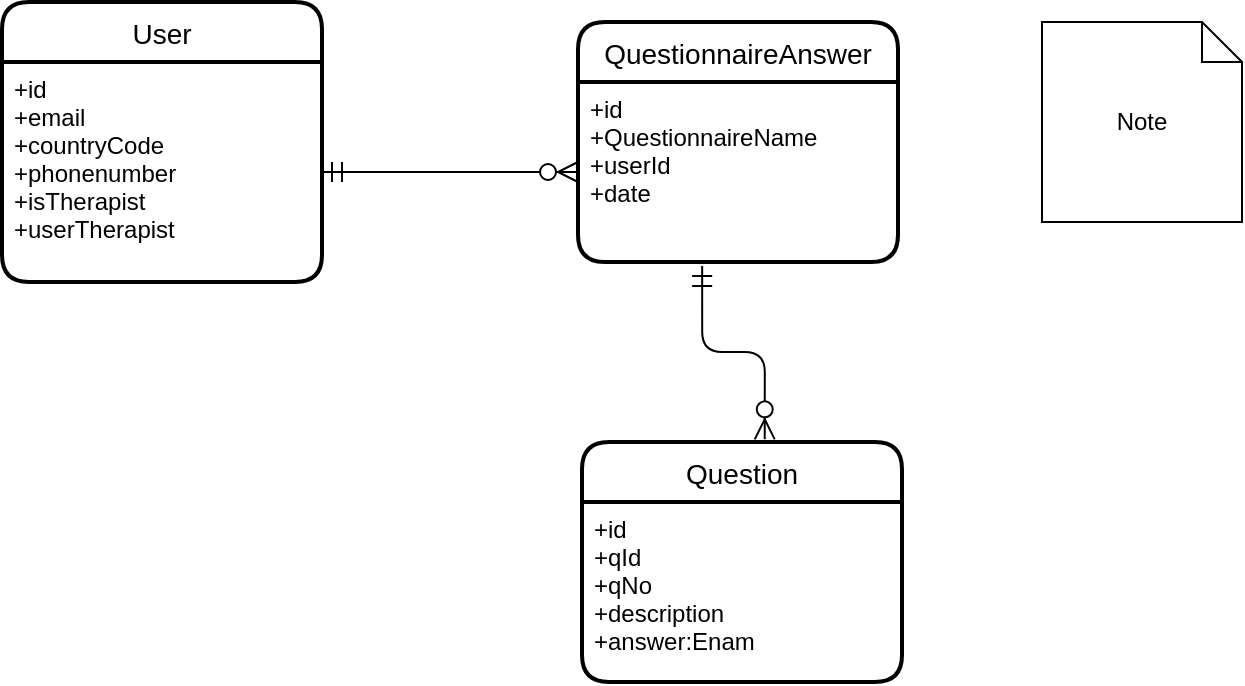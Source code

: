<mxfile version="12.9.9" type="device"><diagram id="C5RBs43oDa-KdzZeNtuy" name="Page-1"><mxGraphModel dx="782" dy="497" grid="1" gridSize="10" guides="1" tooltips="1" connect="1" arrows="1" fold="1" page="1" pageScale="1" pageWidth="827" pageHeight="1169" math="0" shadow="0"><root><mxCell id="WIyWlLk6GJQsqaUBKTNV-0"/><mxCell id="WIyWlLk6GJQsqaUBKTNV-1" parent="WIyWlLk6GJQsqaUBKTNV-0"/><mxCell id="zkfFHV4jXpPFQw0GAbJ--63" value="" style="edgeStyle=orthogonalEdgeStyle;endArrow=ERzeroToMany;startArrow=ERmandOne;shadow=0;strokeWidth=1;endSize=8;startSize=8;" parent="WIyWlLk6GJQsqaUBKTNV-1" source="ShE2V4WCv20LCuI8YLBF-3" target="ShE2V4WCv20LCuI8YLBF-5" edge="1"><mxGeometry width="100" height="100" relative="1" as="geometry"><mxPoint x="320" y="159" as="sourcePoint"/><mxPoint x="400" y="159" as="targetPoint"/></mxGeometry></mxCell><mxCell id="zkfFHV4jXpPFQw0GAbJ--71" value="" style="edgeStyle=orthogonalEdgeStyle;endArrow=ERzeroToMany;startArrow=ERmandOne;shadow=0;strokeWidth=1;endSize=8;startSize=8;exitX=0.388;exitY=1.022;exitDx=0;exitDy=0;exitPerimeter=0;entryX=0.571;entryY=-0.011;entryDx=0;entryDy=0;entryPerimeter=0;" parent="WIyWlLk6GJQsqaUBKTNV-1" source="ShE2V4WCv20LCuI8YLBF-5" target="ShE2V4WCv20LCuI8YLBF-7" edge="1"><mxGeometry width="100" height="100" relative="1" as="geometry"><mxPoint x="480" y="224" as="sourcePoint"/><mxPoint x="480" y="310" as="targetPoint"/><Array as="points"/></mxGeometry></mxCell><mxCell id="ShE2V4WCv20LCuI8YLBF-4" value="QuestionnaireAnswer" style="swimlane;childLayout=stackLayout;horizontal=1;startSize=30;horizontalStack=0;rounded=1;fontSize=14;fontStyle=0;strokeWidth=2;resizeParent=0;resizeLast=1;shadow=0;dashed=0;align=center;" vertex="1" parent="WIyWlLk6GJQsqaUBKTNV-1"><mxGeometry x="398" y="80" width="160" height="120" as="geometry"/></mxCell><mxCell id="ShE2V4WCv20LCuI8YLBF-5" value="+id&#10;+QuestionnaireName&#10;+userId&#10;+date" style="align=left;strokeColor=none;fillColor=none;spacingLeft=4;fontSize=12;verticalAlign=top;resizable=0;rotatable=0;part=1;" vertex="1" parent="ShE2V4WCv20LCuI8YLBF-4"><mxGeometry y="30" width="160" height="90" as="geometry"/></mxCell><mxCell id="ShE2V4WCv20LCuI8YLBF-2" value="User" style="swimlane;childLayout=stackLayout;horizontal=1;startSize=30;horizontalStack=0;rounded=1;fontSize=14;fontStyle=0;strokeWidth=2;resizeParent=0;resizeLast=1;shadow=0;dashed=0;align=center;" vertex="1" parent="WIyWlLk6GJQsqaUBKTNV-1"><mxGeometry x="110" y="70" width="160" height="140" as="geometry"/></mxCell><mxCell id="ShE2V4WCv20LCuI8YLBF-3" value="+id&#10;+email&#10;+countryCode&#10;+phonenumber&#10;+isTherapist&#10;+userTherapist" style="align=left;strokeColor=none;fillColor=none;spacingLeft=4;fontSize=12;verticalAlign=top;resizable=0;rotatable=0;part=1;" vertex="1" parent="ShE2V4WCv20LCuI8YLBF-2"><mxGeometry y="30" width="160" height="110" as="geometry"/></mxCell><mxCell id="ShE2V4WCv20LCuI8YLBF-7" value="Question" style="swimlane;childLayout=stackLayout;horizontal=1;startSize=30;horizontalStack=0;rounded=1;fontSize=14;fontStyle=0;strokeWidth=2;resizeParent=0;resizeLast=1;shadow=0;dashed=0;align=center;" vertex="1" parent="WIyWlLk6GJQsqaUBKTNV-1"><mxGeometry x="400" y="290" width="160" height="120" as="geometry"/></mxCell><mxCell id="ShE2V4WCv20LCuI8YLBF-8" value="+id&#10;+qId&#10;+qNo&#10;+description&#10;+answer:Enam" style="align=left;strokeColor=none;fillColor=none;spacingLeft=4;fontSize=12;verticalAlign=top;resizable=0;rotatable=0;part=1;" vertex="1" parent="ShE2V4WCv20LCuI8YLBF-7"><mxGeometry y="30" width="160" height="90" as="geometry"/></mxCell><mxCell id="ShE2V4WCv20LCuI8YLBF-11" value="Note" style="shape=note;size=20;whiteSpace=wrap;html=1;" vertex="1" parent="WIyWlLk6GJQsqaUBKTNV-1"><mxGeometry x="630" y="80" width="100" height="100" as="geometry"/></mxCell></root></mxGraphModel></diagram></mxfile>